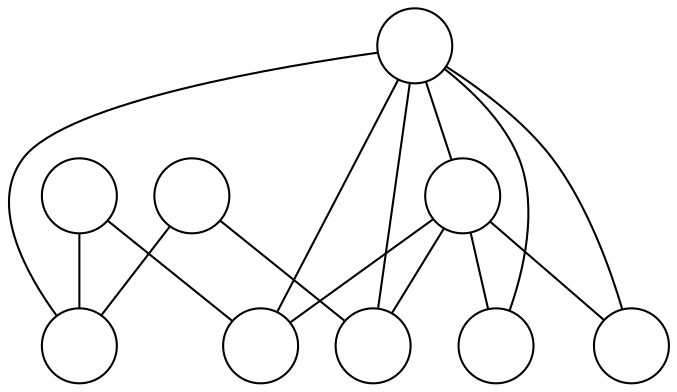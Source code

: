 graph G {
  node[label="", shape=circle]
  0;
  1;
  2;
  3;
  4;
  5;
  6;
  7;
  8;
  5 -- 0;
  5 -- 1;
  6 -- 0;
  6 -- 2;
  7 -- 1;
  7 -- 2;
  7 -- 3;
  7 -- 4;
  8 -- 0;
  8 -- 1;
  8 -- 2;
  8 -- 3;
  8 -- 4;
  8 -- 7;
}
